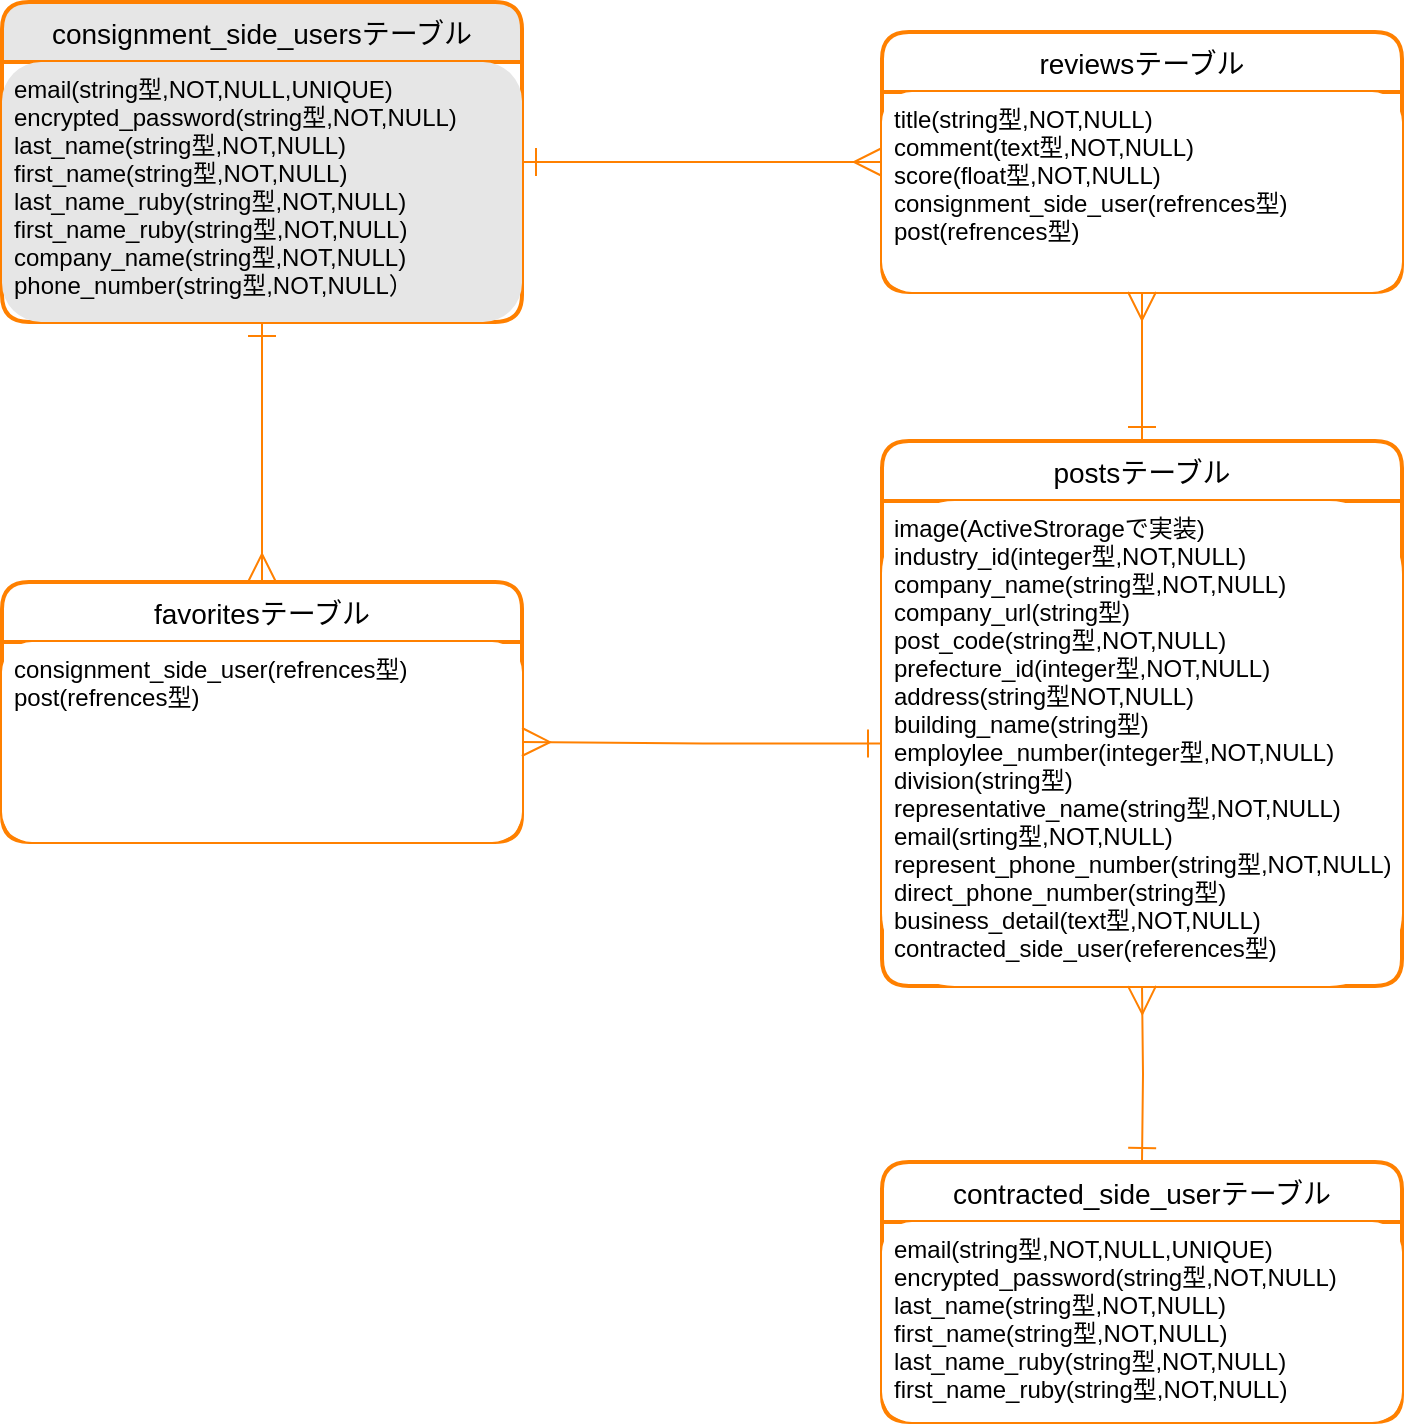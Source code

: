 <mxfile>
    <diagram id="FhERzdF4JKhjgUkXHHSx" name="ページ1">
        <mxGraphModel dx="687" dy="680" grid="1" gridSize="10" guides="1" tooltips="1" connect="1" arrows="1" fold="1" page="1" pageScale="1" pageWidth="827" pageHeight="1169" math="0" shadow="0">
            <root>
                <mxCell id="0"/>
                <mxCell id="1" parent="0"/>
                <mxCell id="2" value="consignment_side_usersテーブル" style="swimlane;childLayout=stackLayout;horizontal=1;startSize=30;horizontalStack=0;rounded=1;fontSize=14;fontStyle=0;strokeWidth=2;resizeParent=0;resizeLast=1;shadow=0;dashed=0;align=center;labelBackgroundColor=none;labelBorderColor=none;swimlaneFillColor=none;strokeColor=#FF8000;perimeterSpacing=0;swimlaneLine=1;sketch=0;glass=0;fontColor=#000000;fillColor=#E6E6E6;" parent="1" vertex="1">
                    <mxGeometry x="40" y="20" width="260" height="160" as="geometry">
                        <mxRectangle x="40" y="20" width="240" height="30" as="alternateBounds"/>
                    </mxGeometry>
                </mxCell>
                <mxCell id="3" value="email(string型,NOT,NULL,UNIQUE)&#10;encrypted_password(string型,NOT,NULL)&#10;last_name(string型,NOT,NULL)&#10;first_name(string型,NOT,NULL)&#10;last_name_ruby(string型,NOT,NULL)&#10;first_name_ruby(string型,NOT,NULL)&#10;company_name(string型,NOT,NULL)&#10;phone_number(string型,NOT,NULL）" style="align=left;strokeColor=none;spacingLeft=4;fontSize=12;verticalAlign=top;resizable=0;rotatable=0;part=1;fontColor=#000000;rounded=1;fillColor=#E6E6E6;" parent="2" vertex="1">
                    <mxGeometry y="30" width="260" height="130" as="geometry"/>
                </mxCell>
                <mxCell id="4" value="contracted_side_userテーブル" style="swimlane;childLayout=stackLayout;horizontal=1;startSize=30;horizontalStack=0;rounded=1;fontSize=14;fontStyle=0;strokeWidth=2;resizeParent=0;resizeLast=1;shadow=0;dashed=0;align=center;labelBackgroundColor=none;fontColor=#000000;labelBorderColor=none;swimlaneFillColor=none;strokeColor=#FF8000;" parent="1" vertex="1">
                    <mxGeometry x="480" y="600" width="260" height="130" as="geometry"/>
                </mxCell>
                <mxCell id="5" value="email(string型,NOT,NULL,UNIQUE)&#10;encrypted_password(string型,NOT,NULL)&#10;last_name(string型,NOT,NULL)&#10;first_name(string型,NOT,NULL)&#10;last_name_ruby(string型,NOT,NULL)&#10;first_name_ruby(string型,NOT,NULL)" style="align=left;strokeColor=none;spacingLeft=4;fontSize=12;verticalAlign=top;resizable=0;rotatable=0;part=1;fontColor=#000000;rounded=1;" parent="4" vertex="1">
                    <mxGeometry y="30" width="260" height="100" as="geometry"/>
                </mxCell>
                <mxCell id="6" value="postsテーブル" style="swimlane;childLayout=stackLayout;horizontal=1;startSize=30;horizontalStack=0;rounded=1;fontSize=14;fontStyle=0;strokeWidth=2;resizeParent=0;resizeLast=1;shadow=0;dashed=0;align=center;labelBackgroundColor=none;fontColor=#000000;labelBorderColor=none;swimlaneFillColor=none;strokeColor=#FF8000;" parent="1" vertex="1">
                    <mxGeometry x="480" y="239.5" width="260" height="272.5" as="geometry"/>
                </mxCell>
                <mxCell id="7" value="image(ActiveStrorageで実装)&#10;industry_id(integer型,NOT,NULL)&#10;company_name(string型,NOT,NULL)&#10;company_url(string型)&#10;post_code(string型,NOT,NULL)&#10;prefecture_id(integer型,NOT,NULL)&#10;address(string型NOT,NULL)&#10;building_name(string型)&#10;employlee_number(integer型,NOT,NULL)&#10;division(string型)&#10;representative_name(string型,NOT,NULL)&#10;email(srting型,NOT,NULL)&#10;represent_phone_number(string型,NOT,NULL)&#10;direct_phone_number(string型)&#10;business_detail(text型,NOT,NULL)&#10;contracted_side_user(references型)" style="align=left;strokeColor=none;spacingLeft=4;fontSize=12;verticalAlign=top;resizable=0;rotatable=0;part=1;fontColor=#000000;rounded=1;" parent="6" vertex="1">
                    <mxGeometry y="30" width="260" height="242.5" as="geometry"/>
                </mxCell>
                <mxCell id="8" value="favoritesテーブル" style="swimlane;childLayout=stackLayout;horizontal=1;startSize=30;horizontalStack=0;rounded=1;fontSize=14;fontStyle=0;strokeWidth=2;resizeParent=0;resizeLast=1;shadow=0;dashed=0;align=center;labelBackgroundColor=none;fontColor=#000000;labelBorderColor=none;swimlaneFillColor=none;strokeColor=#FF8000;" parent="1" vertex="1">
                    <mxGeometry x="40" y="310" width="260" height="130" as="geometry"/>
                </mxCell>
                <mxCell id="9" value="consignment_side_user(refrences型)&#10;post(refrences型)" style="align=left;strokeColor=none;spacingLeft=4;fontSize=12;verticalAlign=top;resizable=0;rotatable=0;part=1;fontColor=#000000;rounded=1;glass=0;shadow=0;sketch=0;" parent="8" vertex="1">
                    <mxGeometry y="30" width="260" height="100" as="geometry"/>
                </mxCell>
                <mxCell id="11" style="edgeStyle=orthogonalEdgeStyle;rounded=0;orthogonalLoop=1;jettySize=auto;html=1;exitX=0.5;exitY=1;exitDx=0;exitDy=0;entryX=0.5;entryY=0;entryDx=0;entryDy=0;fontColor=#000000;endArrow=ERmany;endFill=0;startArrow=ERone;startFill=0;strokeWidth=1;endSize=12;startSize=12;strokeColor=#FF8000;" parent="1" source="3" target="8" edge="1">
                    <mxGeometry relative="1" as="geometry"/>
                </mxCell>
                <mxCell id="14" style="edgeStyle=orthogonalEdgeStyle;rounded=0;orthogonalLoop=1;jettySize=auto;html=1;startArrow=ERone;startFill=0;startSize=12;endArrow=ERmany;endFill=0;endSize=12;strokeWidth=1;fontColor=#000000;strokeColor=#FF8000;" parent="1" source="7" edge="1">
                    <mxGeometry relative="1" as="geometry">
                        <mxPoint x="300" y="390" as="targetPoint"/>
                    </mxGeometry>
                </mxCell>
                <mxCell id="22" style="edgeStyle=orthogonalEdgeStyle;rounded=0;orthogonalLoop=1;jettySize=auto;html=1;endSize=12;startSize=12;endArrow=ERmany;endFill=0;startArrow=ERone;startFill=0;strokeColor=#FF8000;" parent="1" target="7" edge="1">
                    <mxGeometry relative="1" as="geometry">
                        <mxPoint x="610" y="600" as="sourcePoint"/>
                    </mxGeometry>
                </mxCell>
                <mxCell id="25" style="edgeStyle=orthogonalEdgeStyle;rounded=0;orthogonalLoop=1;jettySize=auto;html=1;startArrow=ERone;startFill=0;startSize=12;endArrow=ERmany;endFill=0;endSize=12;exitX=1;exitY=0.5;exitDx=0;exitDy=0;strokeColor=#FF8000;" parent="1" source="2" target="23" edge="1">
                    <mxGeometry relative="1" as="geometry"/>
                </mxCell>
                <mxCell id="23" value="reviewsテーブル" style="swimlane;childLayout=stackLayout;horizontal=1;startSize=30;horizontalStack=0;rounded=1;fontSize=14;fontStyle=0;strokeWidth=2;resizeParent=0;resizeLast=1;shadow=0;dashed=0;align=center;labelBackgroundColor=none;fontColor=#000000;labelBorderColor=none;swimlaneFillColor=none;strokeColor=#FF8000;" parent="1" vertex="1">
                    <mxGeometry x="480" y="35" width="260" height="130" as="geometry"/>
                </mxCell>
                <mxCell id="24" value="title(string型,NOT,NULL)&#10;comment(text型,NOT,NULL)&#10;score(float型,NOT,NULL)&#10;consignment_side_user(refrences型)&#10;post(refrences型)" style="align=left;strokeColor=none;spacingLeft=4;fontSize=12;verticalAlign=top;resizable=0;rotatable=0;part=1;fontColor=#000000;rounded=1;" parent="23" vertex="1">
                    <mxGeometry y="30" width="260" height="100" as="geometry"/>
                </mxCell>
                <mxCell id="27" value="" style="align=left;strokeColor=none;spacingLeft=4;fontSize=12;verticalAlign=top;resizable=0;rotatable=0;part=1;fillColor=#FFFFFF;fontColor=#000000;" parent="23" vertex="1">
                    <mxGeometry y="130" width="260" as="geometry"/>
                </mxCell>
                <mxCell id="26" style="edgeStyle=orthogonalEdgeStyle;rounded=0;orthogonalLoop=1;jettySize=auto;html=1;startArrow=ERone;startFill=0;startSize=12;endArrow=ERmany;endFill=0;endSize=12;exitX=0.5;exitY=0;exitDx=0;exitDy=0;strokeColor=#FF8000;" parent="1" source="6" target="24" edge="1">
                    <mxGeometry relative="1" as="geometry"/>
                </mxCell>
            </root>
        </mxGraphModel>
    </diagram>
</mxfile>